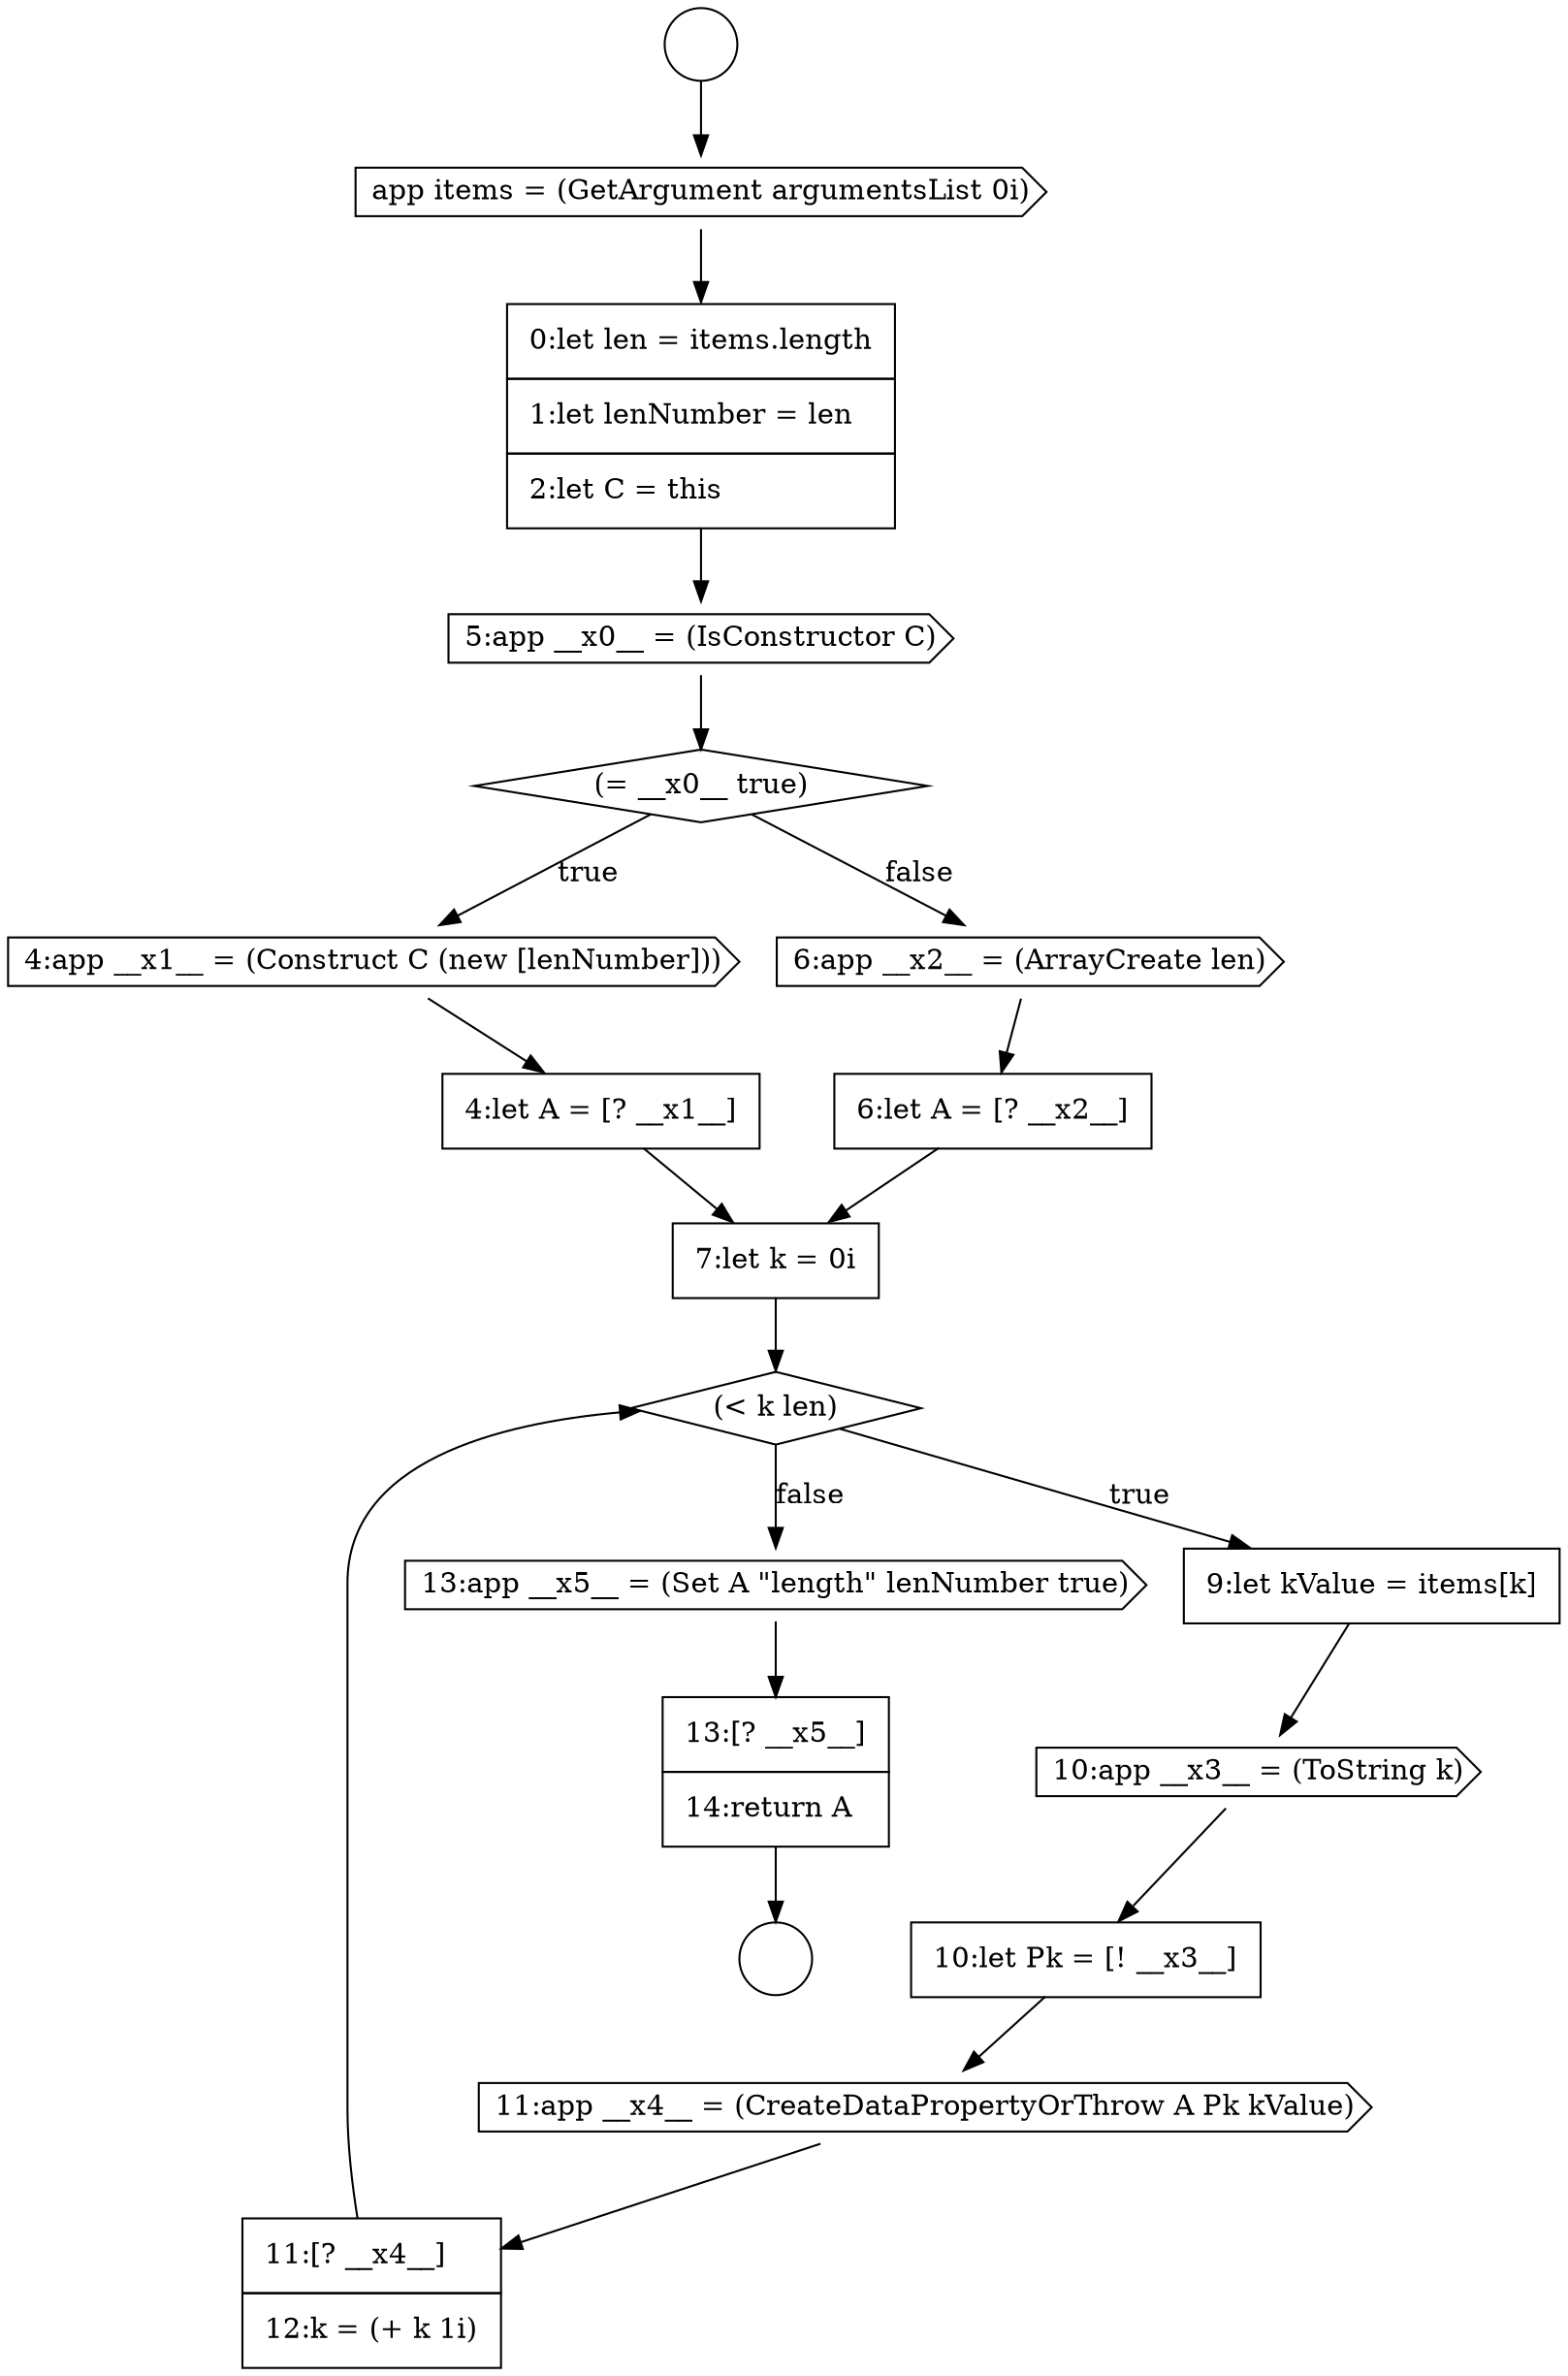 digraph {
  node15752 [shape=none, margin=0, label=<<font color="black">
    <table border="0" cellborder="1" cellspacing="0" cellpadding="10">
      <tr><td align="left">13:[? __x5__]</td></tr>
      <tr><td align="left">14:return A</td></tr>
    </table>
  </font>> color="black" fillcolor="white" style=filled]
  node15735 [shape=circle label=" " color="black" fillcolor="white" style=filled]
  node15748 [shape=none, margin=0, label=<<font color="black">
    <table border="0" cellborder="1" cellspacing="0" cellpadding="10">
      <tr><td align="left">10:let Pk = [! __x3__]</td></tr>
    </table>
  </font>> color="black" fillcolor="white" style=filled]
  node15738 [shape=cds, label=<<font color="black">5:app __x0__ = (IsConstructor C)</font>> color="black" fillcolor="white" style=filled]
  node15751 [shape=cds, label=<<font color="black">13:app __x5__ = (Set A &quot;length&quot; lenNumber true)</font>> color="black" fillcolor="white" style=filled]
  node15734 [shape=circle label=" " color="black" fillcolor="white" style=filled]
  node15739 [shape=diamond, label=<<font color="black">(= __x0__ true)</font>> color="black" fillcolor="white" style=filled]
  node15747 [shape=cds, label=<<font color="black">10:app __x3__ = (ToString k)</font>> color="black" fillcolor="white" style=filled]
  node15740 [shape=cds, label=<<font color="black">4:app __x1__ = (Construct C (new [lenNumber]))</font>> color="black" fillcolor="white" style=filled]
  node15746 [shape=none, margin=0, label=<<font color="black">
    <table border="0" cellborder="1" cellspacing="0" cellpadding="10">
      <tr><td align="left">9:let kValue = items[k]</td></tr>
    </table>
  </font>> color="black" fillcolor="white" style=filled]
  node15736 [shape=cds, label=<<font color="black">app items = (GetArgument argumentsList 0i)</font>> color="black" fillcolor="white" style=filled]
  node15749 [shape=cds, label=<<font color="black">11:app __x4__ = (CreateDataPropertyOrThrow A Pk kValue)</font>> color="black" fillcolor="white" style=filled]
  node15743 [shape=none, margin=0, label=<<font color="black">
    <table border="0" cellborder="1" cellspacing="0" cellpadding="10">
      <tr><td align="left">6:let A = [? __x2__]</td></tr>
    </table>
  </font>> color="black" fillcolor="white" style=filled]
  node15741 [shape=none, margin=0, label=<<font color="black">
    <table border="0" cellborder="1" cellspacing="0" cellpadding="10">
      <tr><td align="left">4:let A = [? __x1__]</td></tr>
    </table>
  </font>> color="black" fillcolor="white" style=filled]
  node15737 [shape=none, margin=0, label=<<font color="black">
    <table border="0" cellborder="1" cellspacing="0" cellpadding="10">
      <tr><td align="left">0:let len = items.length</td></tr>
      <tr><td align="left">1:let lenNumber = len</td></tr>
      <tr><td align="left">2:let C = this</td></tr>
    </table>
  </font>> color="black" fillcolor="white" style=filled]
  node15742 [shape=cds, label=<<font color="black">6:app __x2__ = (ArrayCreate len)</font>> color="black" fillcolor="white" style=filled]
  node15744 [shape=none, margin=0, label=<<font color="black">
    <table border="0" cellborder="1" cellspacing="0" cellpadding="10">
      <tr><td align="left">7:let k = 0i</td></tr>
    </table>
  </font>> color="black" fillcolor="white" style=filled]
  node15750 [shape=none, margin=0, label=<<font color="black">
    <table border="0" cellborder="1" cellspacing="0" cellpadding="10">
      <tr><td align="left">11:[? __x4__]</td></tr>
      <tr><td align="left">12:k = (+ k 1i)</td></tr>
    </table>
  </font>> color="black" fillcolor="white" style=filled]
  node15745 [shape=diamond, label=<<font color="black">(&lt; k len)</font>> color="black" fillcolor="white" style=filled]
  node15741 -> node15744 [ color="black"]
  node15745 -> node15746 [label=<<font color="black">true</font>> color="black"]
  node15745 -> node15751 [label=<<font color="black">false</font>> color="black"]
  node15752 -> node15735 [ color="black"]
  node15739 -> node15740 [label=<<font color="black">true</font>> color="black"]
  node15739 -> node15742 [label=<<font color="black">false</font>> color="black"]
  node15750 -> node15745 [ color="black"]
  node15740 -> node15741 [ color="black"]
  node15748 -> node15749 [ color="black"]
  node15738 -> node15739 [ color="black"]
  node15744 -> node15745 [ color="black"]
  node15743 -> node15744 [ color="black"]
  node15736 -> node15737 [ color="black"]
  node15751 -> node15752 [ color="black"]
  node15737 -> node15738 [ color="black"]
  node15746 -> node15747 [ color="black"]
  node15747 -> node15748 [ color="black"]
  node15742 -> node15743 [ color="black"]
  node15749 -> node15750 [ color="black"]
  node15734 -> node15736 [ color="black"]
}
